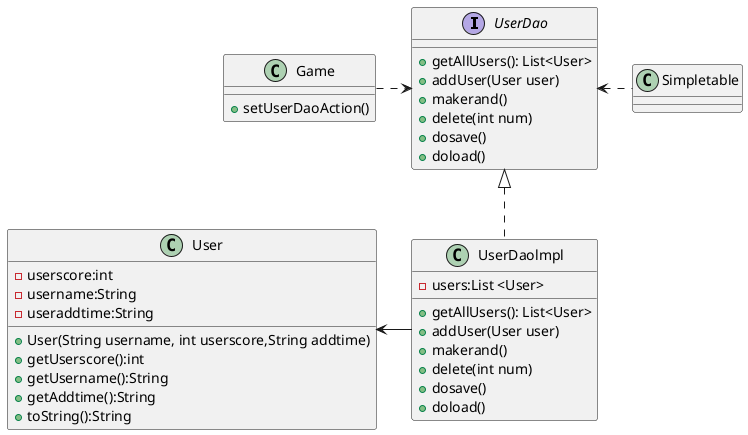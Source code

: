 @startuml
'https://plantuml.com/class-diagram

interface UserDao{
   + getAllUsers(): List<User>
   + addUser(User user)
   + makerand()
   + delete(int num)
   + dosave()
   + doload()
}

class UserDaolmpl{
   - users:List <User>
   + getAllUsers(): List<User>
   + addUser(User user)
   + makerand()
   + delete(int num)
   + dosave()
   + doload()
}

class User{
    - userscore:int
    - username:String
    - useraddtime:String
    + User(String username, int userscore,String addtime)
    + getUserscore():int
    + getUsername():String
    + getAddtime():String
    + toString():String
}

class Game{
 + setUserDaoAction()
}

class Simpletable{
}

Game .right.> UserDao
Simpletable .left.>UserDao
UserDaolmpl .up.|> UserDao
UserDaolmpl -left-> User

@enduml